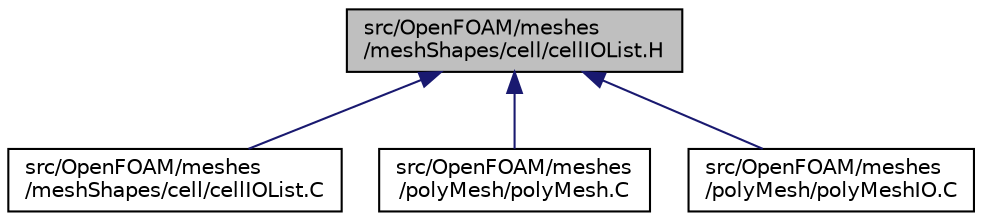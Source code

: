 digraph "src/OpenFOAM/meshes/meshShapes/cell/cellIOList.H"
{
  bgcolor="transparent";
  edge [fontname="Helvetica",fontsize="10",labelfontname="Helvetica",labelfontsize="10"];
  node [fontname="Helvetica",fontsize="10",shape=record];
  Node172 [label="src/OpenFOAM/meshes\l/meshShapes/cell/cellIOList.H",height=0.2,width=0.4,color="black", fillcolor="grey75", style="filled", fontcolor="black"];
  Node172 -> Node173 [dir="back",color="midnightblue",fontsize="10",style="solid",fontname="Helvetica"];
  Node173 [label="src/OpenFOAM/meshes\l/meshShapes/cell/cellIOList.C",height=0.2,width=0.4,color="black",URL="$a11945.html",tooltip="IOList of cells. "];
  Node172 -> Node174 [dir="back",color="midnightblue",fontsize="10",style="solid",fontname="Helvetica"];
  Node174 [label="src/OpenFOAM/meshes\l/polyMesh/polyMesh.C",height=0.2,width=0.4,color="black",URL="$a12395.html"];
  Node172 -> Node175 [dir="back",color="midnightblue",fontsize="10",style="solid",fontname="Helvetica"];
  Node175 [label="src/OpenFOAM/meshes\l/polyMesh/polyMeshIO.C",height=0.2,width=0.4,color="black",URL="$a12419.html"];
}
